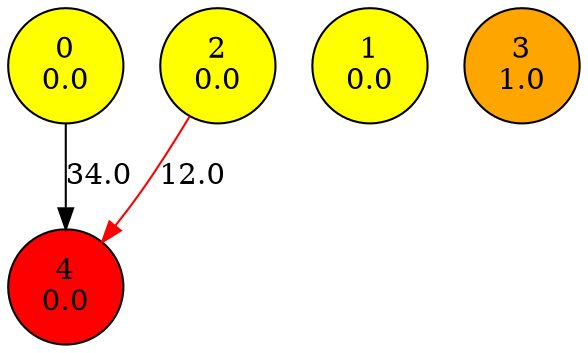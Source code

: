 digraph {
	0 -> 4 [label="34.0", weight=34.0];
	1;
	2 -> 4 [label="12.0", weight=12.0 color=red];
	3;
	4;
	0 [label="0\n0.0", shape=circle, style=filled, fillcolor=yellow];
	1 [label="1\n0.0", shape=circle, style=filled, fillcolor=yellow];
	2 [label="2\n0.0", shape=circle, style=filled, fillcolor=yellow];
	3 [label="3\n1.0", shape=circle, style=filled, fillcolor=orange];
	4 [label="4\n0.0", shape=circle, style=filled, fillcolor=red];
}